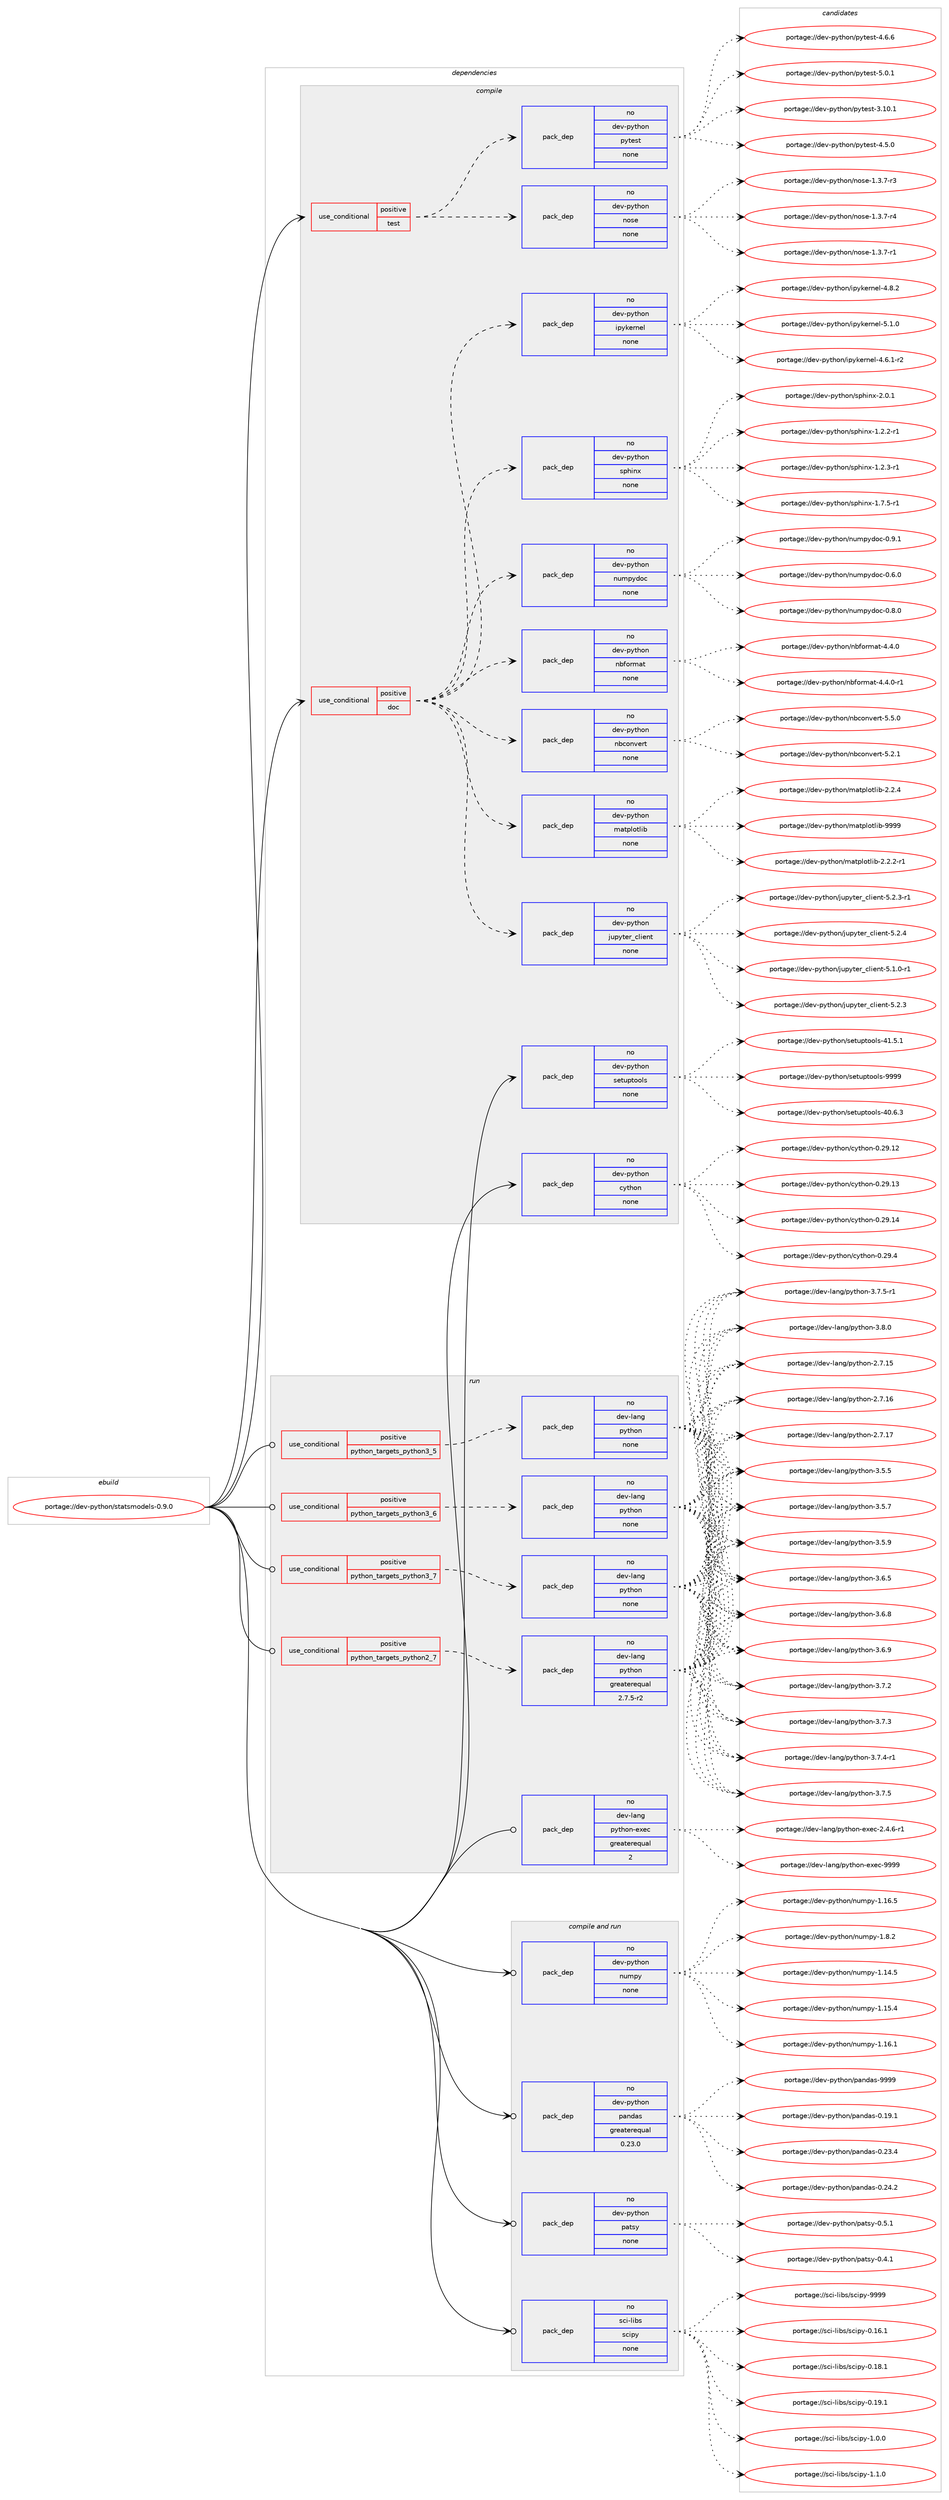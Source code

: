 digraph prolog {

# *************
# Graph options
# *************

newrank=true;
concentrate=true;
compound=true;
graph [rankdir=LR,fontname=Helvetica,fontsize=10,ranksep=1.5];#, ranksep=2.5, nodesep=0.2];
edge  [arrowhead=vee];
node  [fontname=Helvetica,fontsize=10];

# **********
# The ebuild
# **********

subgraph cluster_leftcol {
color=gray;
rank=same;
label=<<i>ebuild</i>>;
id [label="portage://dev-python/statsmodels-0.9.0", color=red, width=4, href="../dev-python/statsmodels-0.9.0.svg"];
}

# ****************
# The dependencies
# ****************

subgraph cluster_midcol {
color=gray;
label=<<i>dependencies</i>>;
subgraph cluster_compile {
fillcolor="#eeeeee";
style=filled;
label=<<i>compile</i>>;
subgraph cond39267 {
dependency174216 [label=<<TABLE BORDER="0" CELLBORDER="1" CELLSPACING="0" CELLPADDING="4"><TR><TD ROWSPAN="3" CELLPADDING="10">use_conditional</TD></TR><TR><TD>positive</TD></TR><TR><TD>doc</TD></TR></TABLE>>, shape=none, color=red];
subgraph pack131546 {
dependency174217 [label=<<TABLE BORDER="0" CELLBORDER="1" CELLSPACING="0" CELLPADDING="4" WIDTH="220"><TR><TD ROWSPAN="6" CELLPADDING="30">pack_dep</TD></TR><TR><TD WIDTH="110">no</TD></TR><TR><TD>dev-python</TD></TR><TR><TD>ipykernel</TD></TR><TR><TD>none</TD></TR><TR><TD></TD></TR></TABLE>>, shape=none, color=blue];
}
dependency174216:e -> dependency174217:w [weight=20,style="dashed",arrowhead="vee"];
subgraph pack131547 {
dependency174218 [label=<<TABLE BORDER="0" CELLBORDER="1" CELLSPACING="0" CELLPADDING="4" WIDTH="220"><TR><TD ROWSPAN="6" CELLPADDING="30">pack_dep</TD></TR><TR><TD WIDTH="110">no</TD></TR><TR><TD>dev-python</TD></TR><TR><TD>jupyter_client</TD></TR><TR><TD>none</TD></TR><TR><TD></TD></TR></TABLE>>, shape=none, color=blue];
}
dependency174216:e -> dependency174218:w [weight=20,style="dashed",arrowhead="vee"];
subgraph pack131548 {
dependency174219 [label=<<TABLE BORDER="0" CELLBORDER="1" CELLSPACING="0" CELLPADDING="4" WIDTH="220"><TR><TD ROWSPAN="6" CELLPADDING="30">pack_dep</TD></TR><TR><TD WIDTH="110">no</TD></TR><TR><TD>dev-python</TD></TR><TR><TD>matplotlib</TD></TR><TR><TD>none</TD></TR><TR><TD></TD></TR></TABLE>>, shape=none, color=blue];
}
dependency174216:e -> dependency174219:w [weight=20,style="dashed",arrowhead="vee"];
subgraph pack131549 {
dependency174220 [label=<<TABLE BORDER="0" CELLBORDER="1" CELLSPACING="0" CELLPADDING="4" WIDTH="220"><TR><TD ROWSPAN="6" CELLPADDING="30">pack_dep</TD></TR><TR><TD WIDTH="110">no</TD></TR><TR><TD>dev-python</TD></TR><TR><TD>nbconvert</TD></TR><TR><TD>none</TD></TR><TR><TD></TD></TR></TABLE>>, shape=none, color=blue];
}
dependency174216:e -> dependency174220:w [weight=20,style="dashed",arrowhead="vee"];
subgraph pack131550 {
dependency174221 [label=<<TABLE BORDER="0" CELLBORDER="1" CELLSPACING="0" CELLPADDING="4" WIDTH="220"><TR><TD ROWSPAN="6" CELLPADDING="30">pack_dep</TD></TR><TR><TD WIDTH="110">no</TD></TR><TR><TD>dev-python</TD></TR><TR><TD>nbformat</TD></TR><TR><TD>none</TD></TR><TR><TD></TD></TR></TABLE>>, shape=none, color=blue];
}
dependency174216:e -> dependency174221:w [weight=20,style="dashed",arrowhead="vee"];
subgraph pack131551 {
dependency174222 [label=<<TABLE BORDER="0" CELLBORDER="1" CELLSPACING="0" CELLPADDING="4" WIDTH="220"><TR><TD ROWSPAN="6" CELLPADDING="30">pack_dep</TD></TR><TR><TD WIDTH="110">no</TD></TR><TR><TD>dev-python</TD></TR><TR><TD>numpydoc</TD></TR><TR><TD>none</TD></TR><TR><TD></TD></TR></TABLE>>, shape=none, color=blue];
}
dependency174216:e -> dependency174222:w [weight=20,style="dashed",arrowhead="vee"];
subgraph pack131552 {
dependency174223 [label=<<TABLE BORDER="0" CELLBORDER="1" CELLSPACING="0" CELLPADDING="4" WIDTH="220"><TR><TD ROWSPAN="6" CELLPADDING="30">pack_dep</TD></TR><TR><TD WIDTH="110">no</TD></TR><TR><TD>dev-python</TD></TR><TR><TD>sphinx</TD></TR><TR><TD>none</TD></TR><TR><TD></TD></TR></TABLE>>, shape=none, color=blue];
}
dependency174216:e -> dependency174223:w [weight=20,style="dashed",arrowhead="vee"];
}
id:e -> dependency174216:w [weight=20,style="solid",arrowhead="vee"];
subgraph cond39268 {
dependency174224 [label=<<TABLE BORDER="0" CELLBORDER="1" CELLSPACING="0" CELLPADDING="4"><TR><TD ROWSPAN="3" CELLPADDING="10">use_conditional</TD></TR><TR><TD>positive</TD></TR><TR><TD>test</TD></TR></TABLE>>, shape=none, color=red];
subgraph pack131553 {
dependency174225 [label=<<TABLE BORDER="0" CELLBORDER="1" CELLSPACING="0" CELLPADDING="4" WIDTH="220"><TR><TD ROWSPAN="6" CELLPADDING="30">pack_dep</TD></TR><TR><TD WIDTH="110">no</TD></TR><TR><TD>dev-python</TD></TR><TR><TD>pytest</TD></TR><TR><TD>none</TD></TR><TR><TD></TD></TR></TABLE>>, shape=none, color=blue];
}
dependency174224:e -> dependency174225:w [weight=20,style="dashed",arrowhead="vee"];
subgraph pack131554 {
dependency174226 [label=<<TABLE BORDER="0" CELLBORDER="1" CELLSPACING="0" CELLPADDING="4" WIDTH="220"><TR><TD ROWSPAN="6" CELLPADDING="30">pack_dep</TD></TR><TR><TD WIDTH="110">no</TD></TR><TR><TD>dev-python</TD></TR><TR><TD>nose</TD></TR><TR><TD>none</TD></TR><TR><TD></TD></TR></TABLE>>, shape=none, color=blue];
}
dependency174224:e -> dependency174226:w [weight=20,style="dashed",arrowhead="vee"];
}
id:e -> dependency174224:w [weight=20,style="solid",arrowhead="vee"];
subgraph pack131555 {
dependency174227 [label=<<TABLE BORDER="0" CELLBORDER="1" CELLSPACING="0" CELLPADDING="4" WIDTH="220"><TR><TD ROWSPAN="6" CELLPADDING="30">pack_dep</TD></TR><TR><TD WIDTH="110">no</TD></TR><TR><TD>dev-python</TD></TR><TR><TD>cython</TD></TR><TR><TD>none</TD></TR><TR><TD></TD></TR></TABLE>>, shape=none, color=blue];
}
id:e -> dependency174227:w [weight=20,style="solid",arrowhead="vee"];
subgraph pack131556 {
dependency174228 [label=<<TABLE BORDER="0" CELLBORDER="1" CELLSPACING="0" CELLPADDING="4" WIDTH="220"><TR><TD ROWSPAN="6" CELLPADDING="30">pack_dep</TD></TR><TR><TD WIDTH="110">no</TD></TR><TR><TD>dev-python</TD></TR><TR><TD>setuptools</TD></TR><TR><TD>none</TD></TR><TR><TD></TD></TR></TABLE>>, shape=none, color=blue];
}
id:e -> dependency174228:w [weight=20,style="solid",arrowhead="vee"];
}
subgraph cluster_compileandrun {
fillcolor="#eeeeee";
style=filled;
label=<<i>compile and run</i>>;
subgraph pack131557 {
dependency174229 [label=<<TABLE BORDER="0" CELLBORDER="1" CELLSPACING="0" CELLPADDING="4" WIDTH="220"><TR><TD ROWSPAN="6" CELLPADDING="30">pack_dep</TD></TR><TR><TD WIDTH="110">no</TD></TR><TR><TD>dev-python</TD></TR><TR><TD>numpy</TD></TR><TR><TD>none</TD></TR><TR><TD></TD></TR></TABLE>>, shape=none, color=blue];
}
id:e -> dependency174229:w [weight=20,style="solid",arrowhead="odotvee"];
subgraph pack131558 {
dependency174230 [label=<<TABLE BORDER="0" CELLBORDER="1" CELLSPACING="0" CELLPADDING="4" WIDTH="220"><TR><TD ROWSPAN="6" CELLPADDING="30">pack_dep</TD></TR><TR><TD WIDTH="110">no</TD></TR><TR><TD>dev-python</TD></TR><TR><TD>pandas</TD></TR><TR><TD>greaterequal</TD></TR><TR><TD>0.23.0</TD></TR></TABLE>>, shape=none, color=blue];
}
id:e -> dependency174230:w [weight=20,style="solid",arrowhead="odotvee"];
subgraph pack131559 {
dependency174231 [label=<<TABLE BORDER="0" CELLBORDER="1" CELLSPACING="0" CELLPADDING="4" WIDTH="220"><TR><TD ROWSPAN="6" CELLPADDING="30">pack_dep</TD></TR><TR><TD WIDTH="110">no</TD></TR><TR><TD>dev-python</TD></TR><TR><TD>patsy</TD></TR><TR><TD>none</TD></TR><TR><TD></TD></TR></TABLE>>, shape=none, color=blue];
}
id:e -> dependency174231:w [weight=20,style="solid",arrowhead="odotvee"];
subgraph pack131560 {
dependency174232 [label=<<TABLE BORDER="0" CELLBORDER="1" CELLSPACING="0" CELLPADDING="4" WIDTH="220"><TR><TD ROWSPAN="6" CELLPADDING="30">pack_dep</TD></TR><TR><TD WIDTH="110">no</TD></TR><TR><TD>sci-libs</TD></TR><TR><TD>scipy</TD></TR><TR><TD>none</TD></TR><TR><TD></TD></TR></TABLE>>, shape=none, color=blue];
}
id:e -> dependency174232:w [weight=20,style="solid",arrowhead="odotvee"];
}
subgraph cluster_run {
fillcolor="#eeeeee";
style=filled;
label=<<i>run</i>>;
subgraph cond39269 {
dependency174233 [label=<<TABLE BORDER="0" CELLBORDER="1" CELLSPACING="0" CELLPADDING="4"><TR><TD ROWSPAN="3" CELLPADDING="10">use_conditional</TD></TR><TR><TD>positive</TD></TR><TR><TD>python_targets_python2_7</TD></TR></TABLE>>, shape=none, color=red];
subgraph pack131561 {
dependency174234 [label=<<TABLE BORDER="0" CELLBORDER="1" CELLSPACING="0" CELLPADDING="4" WIDTH="220"><TR><TD ROWSPAN="6" CELLPADDING="30">pack_dep</TD></TR><TR><TD WIDTH="110">no</TD></TR><TR><TD>dev-lang</TD></TR><TR><TD>python</TD></TR><TR><TD>greaterequal</TD></TR><TR><TD>2.7.5-r2</TD></TR></TABLE>>, shape=none, color=blue];
}
dependency174233:e -> dependency174234:w [weight=20,style="dashed",arrowhead="vee"];
}
id:e -> dependency174233:w [weight=20,style="solid",arrowhead="odot"];
subgraph cond39270 {
dependency174235 [label=<<TABLE BORDER="0" CELLBORDER="1" CELLSPACING="0" CELLPADDING="4"><TR><TD ROWSPAN="3" CELLPADDING="10">use_conditional</TD></TR><TR><TD>positive</TD></TR><TR><TD>python_targets_python3_5</TD></TR></TABLE>>, shape=none, color=red];
subgraph pack131562 {
dependency174236 [label=<<TABLE BORDER="0" CELLBORDER="1" CELLSPACING="0" CELLPADDING="4" WIDTH="220"><TR><TD ROWSPAN="6" CELLPADDING="30">pack_dep</TD></TR><TR><TD WIDTH="110">no</TD></TR><TR><TD>dev-lang</TD></TR><TR><TD>python</TD></TR><TR><TD>none</TD></TR><TR><TD></TD></TR></TABLE>>, shape=none, color=blue];
}
dependency174235:e -> dependency174236:w [weight=20,style="dashed",arrowhead="vee"];
}
id:e -> dependency174235:w [weight=20,style="solid",arrowhead="odot"];
subgraph cond39271 {
dependency174237 [label=<<TABLE BORDER="0" CELLBORDER="1" CELLSPACING="0" CELLPADDING="4"><TR><TD ROWSPAN="3" CELLPADDING="10">use_conditional</TD></TR><TR><TD>positive</TD></TR><TR><TD>python_targets_python3_6</TD></TR></TABLE>>, shape=none, color=red];
subgraph pack131563 {
dependency174238 [label=<<TABLE BORDER="0" CELLBORDER="1" CELLSPACING="0" CELLPADDING="4" WIDTH="220"><TR><TD ROWSPAN="6" CELLPADDING="30">pack_dep</TD></TR><TR><TD WIDTH="110">no</TD></TR><TR><TD>dev-lang</TD></TR><TR><TD>python</TD></TR><TR><TD>none</TD></TR><TR><TD></TD></TR></TABLE>>, shape=none, color=blue];
}
dependency174237:e -> dependency174238:w [weight=20,style="dashed",arrowhead="vee"];
}
id:e -> dependency174237:w [weight=20,style="solid",arrowhead="odot"];
subgraph cond39272 {
dependency174239 [label=<<TABLE BORDER="0" CELLBORDER="1" CELLSPACING="0" CELLPADDING="4"><TR><TD ROWSPAN="3" CELLPADDING="10">use_conditional</TD></TR><TR><TD>positive</TD></TR><TR><TD>python_targets_python3_7</TD></TR></TABLE>>, shape=none, color=red];
subgraph pack131564 {
dependency174240 [label=<<TABLE BORDER="0" CELLBORDER="1" CELLSPACING="0" CELLPADDING="4" WIDTH="220"><TR><TD ROWSPAN="6" CELLPADDING="30">pack_dep</TD></TR><TR><TD WIDTH="110">no</TD></TR><TR><TD>dev-lang</TD></TR><TR><TD>python</TD></TR><TR><TD>none</TD></TR><TR><TD></TD></TR></TABLE>>, shape=none, color=blue];
}
dependency174239:e -> dependency174240:w [weight=20,style="dashed",arrowhead="vee"];
}
id:e -> dependency174239:w [weight=20,style="solid",arrowhead="odot"];
subgraph pack131565 {
dependency174241 [label=<<TABLE BORDER="0" CELLBORDER="1" CELLSPACING="0" CELLPADDING="4" WIDTH="220"><TR><TD ROWSPAN="6" CELLPADDING="30">pack_dep</TD></TR><TR><TD WIDTH="110">no</TD></TR><TR><TD>dev-lang</TD></TR><TR><TD>python-exec</TD></TR><TR><TD>greaterequal</TD></TR><TR><TD>2</TD></TR></TABLE>>, shape=none, color=blue];
}
id:e -> dependency174241:w [weight=20,style="solid",arrowhead="odot"];
}
}

# **************
# The candidates
# **************

subgraph cluster_choices {
rank=same;
color=gray;
label=<<i>candidates</i>>;

subgraph choice131546 {
color=black;
nodesep=1;
choiceportage10010111845112121116104111110471051121211071011141101011084552465446494511450 [label="portage://dev-python/ipykernel-4.6.1-r2", color=red, width=4,href="../dev-python/ipykernel-4.6.1-r2.svg"];
choiceportage1001011184511212111610411111047105112121107101114110101108455246564650 [label="portage://dev-python/ipykernel-4.8.2", color=red, width=4,href="../dev-python/ipykernel-4.8.2.svg"];
choiceportage1001011184511212111610411111047105112121107101114110101108455346494648 [label="portage://dev-python/ipykernel-5.1.0", color=red, width=4,href="../dev-python/ipykernel-5.1.0.svg"];
dependency174217:e -> choiceportage10010111845112121116104111110471051121211071011141101011084552465446494511450:w [style=dotted,weight="100"];
dependency174217:e -> choiceportage1001011184511212111610411111047105112121107101114110101108455246564650:w [style=dotted,weight="100"];
dependency174217:e -> choiceportage1001011184511212111610411111047105112121107101114110101108455346494648:w [style=dotted,weight="100"];
}
subgraph choice131547 {
color=black;
nodesep=1;
choiceportage100101118451121211161041111104710611711212111610111495991081051011101164553464946484511449 [label="portage://dev-python/jupyter_client-5.1.0-r1", color=red, width=4,href="../dev-python/jupyter_client-5.1.0-r1.svg"];
choiceportage10010111845112121116104111110471061171121211161011149599108105101110116455346504651 [label="portage://dev-python/jupyter_client-5.2.3", color=red, width=4,href="../dev-python/jupyter_client-5.2.3.svg"];
choiceportage100101118451121211161041111104710611711212111610111495991081051011101164553465046514511449 [label="portage://dev-python/jupyter_client-5.2.3-r1", color=red, width=4,href="../dev-python/jupyter_client-5.2.3-r1.svg"];
choiceportage10010111845112121116104111110471061171121211161011149599108105101110116455346504652 [label="portage://dev-python/jupyter_client-5.2.4", color=red, width=4,href="../dev-python/jupyter_client-5.2.4.svg"];
dependency174218:e -> choiceportage100101118451121211161041111104710611711212111610111495991081051011101164553464946484511449:w [style=dotted,weight="100"];
dependency174218:e -> choiceportage10010111845112121116104111110471061171121211161011149599108105101110116455346504651:w [style=dotted,weight="100"];
dependency174218:e -> choiceportage100101118451121211161041111104710611711212111610111495991081051011101164553465046514511449:w [style=dotted,weight="100"];
dependency174218:e -> choiceportage10010111845112121116104111110471061171121211161011149599108105101110116455346504652:w [style=dotted,weight="100"];
}
subgraph choice131548 {
color=black;
nodesep=1;
choiceportage100101118451121211161041111104710997116112108111116108105984550465046504511449 [label="portage://dev-python/matplotlib-2.2.2-r1", color=red, width=4,href="../dev-python/matplotlib-2.2.2-r1.svg"];
choiceportage10010111845112121116104111110471099711611210811111610810598455046504652 [label="portage://dev-python/matplotlib-2.2.4", color=red, width=4,href="../dev-python/matplotlib-2.2.4.svg"];
choiceportage100101118451121211161041111104710997116112108111116108105984557575757 [label="portage://dev-python/matplotlib-9999", color=red, width=4,href="../dev-python/matplotlib-9999.svg"];
dependency174219:e -> choiceportage100101118451121211161041111104710997116112108111116108105984550465046504511449:w [style=dotted,weight="100"];
dependency174219:e -> choiceportage10010111845112121116104111110471099711611210811111610810598455046504652:w [style=dotted,weight="100"];
dependency174219:e -> choiceportage100101118451121211161041111104710997116112108111116108105984557575757:w [style=dotted,weight="100"];
}
subgraph choice131549 {
color=black;
nodesep=1;
choiceportage10010111845112121116104111110471109899111110118101114116455346504649 [label="portage://dev-python/nbconvert-5.2.1", color=red, width=4,href="../dev-python/nbconvert-5.2.1.svg"];
choiceportage10010111845112121116104111110471109899111110118101114116455346534648 [label="portage://dev-python/nbconvert-5.5.0", color=red, width=4,href="../dev-python/nbconvert-5.5.0.svg"];
dependency174220:e -> choiceportage10010111845112121116104111110471109899111110118101114116455346504649:w [style=dotted,weight="100"];
dependency174220:e -> choiceportage10010111845112121116104111110471109899111110118101114116455346534648:w [style=dotted,weight="100"];
}
subgraph choice131550 {
color=black;
nodesep=1;
choiceportage10010111845112121116104111110471109810211111410997116455246524648 [label="portage://dev-python/nbformat-4.4.0", color=red, width=4,href="../dev-python/nbformat-4.4.0.svg"];
choiceportage100101118451121211161041111104711098102111114109971164552465246484511449 [label="portage://dev-python/nbformat-4.4.0-r1", color=red, width=4,href="../dev-python/nbformat-4.4.0-r1.svg"];
dependency174221:e -> choiceportage10010111845112121116104111110471109810211111410997116455246524648:w [style=dotted,weight="100"];
dependency174221:e -> choiceportage100101118451121211161041111104711098102111114109971164552465246484511449:w [style=dotted,weight="100"];
}
subgraph choice131551 {
color=black;
nodesep=1;
choiceportage100101118451121211161041111104711011710911212110011199454846544648 [label="portage://dev-python/numpydoc-0.6.0", color=red, width=4,href="../dev-python/numpydoc-0.6.0.svg"];
choiceportage100101118451121211161041111104711011710911212110011199454846564648 [label="portage://dev-python/numpydoc-0.8.0", color=red, width=4,href="../dev-python/numpydoc-0.8.0.svg"];
choiceportage100101118451121211161041111104711011710911212110011199454846574649 [label="portage://dev-python/numpydoc-0.9.1", color=red, width=4,href="../dev-python/numpydoc-0.9.1.svg"];
dependency174222:e -> choiceportage100101118451121211161041111104711011710911212110011199454846544648:w [style=dotted,weight="100"];
dependency174222:e -> choiceportage100101118451121211161041111104711011710911212110011199454846564648:w [style=dotted,weight="100"];
dependency174222:e -> choiceportage100101118451121211161041111104711011710911212110011199454846574649:w [style=dotted,weight="100"];
}
subgraph choice131552 {
color=black;
nodesep=1;
choiceportage10010111845112121116104111110471151121041051101204549465046504511449 [label="portage://dev-python/sphinx-1.2.2-r1", color=red, width=4,href="../dev-python/sphinx-1.2.2-r1.svg"];
choiceportage10010111845112121116104111110471151121041051101204549465046514511449 [label="portage://dev-python/sphinx-1.2.3-r1", color=red, width=4,href="../dev-python/sphinx-1.2.3-r1.svg"];
choiceportage10010111845112121116104111110471151121041051101204549465546534511449 [label="portage://dev-python/sphinx-1.7.5-r1", color=red, width=4,href="../dev-python/sphinx-1.7.5-r1.svg"];
choiceportage1001011184511212111610411111047115112104105110120455046484649 [label="portage://dev-python/sphinx-2.0.1", color=red, width=4,href="../dev-python/sphinx-2.0.1.svg"];
dependency174223:e -> choiceportage10010111845112121116104111110471151121041051101204549465046504511449:w [style=dotted,weight="100"];
dependency174223:e -> choiceportage10010111845112121116104111110471151121041051101204549465046514511449:w [style=dotted,weight="100"];
dependency174223:e -> choiceportage10010111845112121116104111110471151121041051101204549465546534511449:w [style=dotted,weight="100"];
dependency174223:e -> choiceportage1001011184511212111610411111047115112104105110120455046484649:w [style=dotted,weight="100"];
}
subgraph choice131553 {
color=black;
nodesep=1;
choiceportage100101118451121211161041111104711212111610111511645514649484649 [label="portage://dev-python/pytest-3.10.1", color=red, width=4,href="../dev-python/pytest-3.10.1.svg"];
choiceportage1001011184511212111610411111047112121116101115116455246534648 [label="portage://dev-python/pytest-4.5.0", color=red, width=4,href="../dev-python/pytest-4.5.0.svg"];
choiceportage1001011184511212111610411111047112121116101115116455246544654 [label="portage://dev-python/pytest-4.6.6", color=red, width=4,href="../dev-python/pytest-4.6.6.svg"];
choiceportage1001011184511212111610411111047112121116101115116455346484649 [label="portage://dev-python/pytest-5.0.1", color=red, width=4,href="../dev-python/pytest-5.0.1.svg"];
dependency174225:e -> choiceportage100101118451121211161041111104711212111610111511645514649484649:w [style=dotted,weight="100"];
dependency174225:e -> choiceportage1001011184511212111610411111047112121116101115116455246534648:w [style=dotted,weight="100"];
dependency174225:e -> choiceportage1001011184511212111610411111047112121116101115116455246544654:w [style=dotted,weight="100"];
dependency174225:e -> choiceportage1001011184511212111610411111047112121116101115116455346484649:w [style=dotted,weight="100"];
}
subgraph choice131554 {
color=black;
nodesep=1;
choiceportage10010111845112121116104111110471101111151014549465146554511449 [label="portage://dev-python/nose-1.3.7-r1", color=red, width=4,href="../dev-python/nose-1.3.7-r1.svg"];
choiceportage10010111845112121116104111110471101111151014549465146554511451 [label="portage://dev-python/nose-1.3.7-r3", color=red, width=4,href="../dev-python/nose-1.3.7-r3.svg"];
choiceportage10010111845112121116104111110471101111151014549465146554511452 [label="portage://dev-python/nose-1.3.7-r4", color=red, width=4,href="../dev-python/nose-1.3.7-r4.svg"];
dependency174226:e -> choiceportage10010111845112121116104111110471101111151014549465146554511449:w [style=dotted,weight="100"];
dependency174226:e -> choiceportage10010111845112121116104111110471101111151014549465146554511451:w [style=dotted,weight="100"];
dependency174226:e -> choiceportage10010111845112121116104111110471101111151014549465146554511452:w [style=dotted,weight="100"];
}
subgraph choice131555 {
color=black;
nodesep=1;
choiceportage1001011184511212111610411111047991211161041111104548465057464950 [label="portage://dev-python/cython-0.29.12", color=red, width=4,href="../dev-python/cython-0.29.12.svg"];
choiceportage1001011184511212111610411111047991211161041111104548465057464951 [label="portage://dev-python/cython-0.29.13", color=red, width=4,href="../dev-python/cython-0.29.13.svg"];
choiceportage1001011184511212111610411111047991211161041111104548465057464952 [label="portage://dev-python/cython-0.29.14", color=red, width=4,href="../dev-python/cython-0.29.14.svg"];
choiceportage10010111845112121116104111110479912111610411111045484650574652 [label="portage://dev-python/cython-0.29.4", color=red, width=4,href="../dev-python/cython-0.29.4.svg"];
dependency174227:e -> choiceportage1001011184511212111610411111047991211161041111104548465057464950:w [style=dotted,weight="100"];
dependency174227:e -> choiceportage1001011184511212111610411111047991211161041111104548465057464951:w [style=dotted,weight="100"];
dependency174227:e -> choiceportage1001011184511212111610411111047991211161041111104548465057464952:w [style=dotted,weight="100"];
dependency174227:e -> choiceportage10010111845112121116104111110479912111610411111045484650574652:w [style=dotted,weight="100"];
}
subgraph choice131556 {
color=black;
nodesep=1;
choiceportage100101118451121211161041111104711510111611711211611111110811545524846544651 [label="portage://dev-python/setuptools-40.6.3", color=red, width=4,href="../dev-python/setuptools-40.6.3.svg"];
choiceportage100101118451121211161041111104711510111611711211611111110811545524946534649 [label="portage://dev-python/setuptools-41.5.1", color=red, width=4,href="../dev-python/setuptools-41.5.1.svg"];
choiceportage10010111845112121116104111110471151011161171121161111111081154557575757 [label="portage://dev-python/setuptools-9999", color=red, width=4,href="../dev-python/setuptools-9999.svg"];
dependency174228:e -> choiceportage100101118451121211161041111104711510111611711211611111110811545524846544651:w [style=dotted,weight="100"];
dependency174228:e -> choiceportage100101118451121211161041111104711510111611711211611111110811545524946534649:w [style=dotted,weight="100"];
dependency174228:e -> choiceportage10010111845112121116104111110471151011161171121161111111081154557575757:w [style=dotted,weight="100"];
}
subgraph choice131557 {
color=black;
nodesep=1;
choiceportage100101118451121211161041111104711011710911212145494649524653 [label="portage://dev-python/numpy-1.14.5", color=red, width=4,href="../dev-python/numpy-1.14.5.svg"];
choiceportage100101118451121211161041111104711011710911212145494649534652 [label="portage://dev-python/numpy-1.15.4", color=red, width=4,href="../dev-python/numpy-1.15.4.svg"];
choiceportage100101118451121211161041111104711011710911212145494649544649 [label="portage://dev-python/numpy-1.16.1", color=red, width=4,href="../dev-python/numpy-1.16.1.svg"];
choiceportage100101118451121211161041111104711011710911212145494649544653 [label="portage://dev-python/numpy-1.16.5", color=red, width=4,href="../dev-python/numpy-1.16.5.svg"];
choiceportage1001011184511212111610411111047110117109112121454946564650 [label="portage://dev-python/numpy-1.8.2", color=red, width=4,href="../dev-python/numpy-1.8.2.svg"];
dependency174229:e -> choiceportage100101118451121211161041111104711011710911212145494649524653:w [style=dotted,weight="100"];
dependency174229:e -> choiceportage100101118451121211161041111104711011710911212145494649534652:w [style=dotted,weight="100"];
dependency174229:e -> choiceportage100101118451121211161041111104711011710911212145494649544649:w [style=dotted,weight="100"];
dependency174229:e -> choiceportage100101118451121211161041111104711011710911212145494649544653:w [style=dotted,weight="100"];
dependency174229:e -> choiceportage1001011184511212111610411111047110117109112121454946564650:w [style=dotted,weight="100"];
}
subgraph choice131558 {
color=black;
nodesep=1;
choiceportage1001011184511212111610411111047112971101009711545484649574649 [label="portage://dev-python/pandas-0.19.1", color=red, width=4,href="../dev-python/pandas-0.19.1.svg"];
choiceportage1001011184511212111610411111047112971101009711545484650514652 [label="portage://dev-python/pandas-0.23.4", color=red, width=4,href="../dev-python/pandas-0.23.4.svg"];
choiceportage1001011184511212111610411111047112971101009711545484650524650 [label="portage://dev-python/pandas-0.24.2", color=red, width=4,href="../dev-python/pandas-0.24.2.svg"];
choiceportage100101118451121211161041111104711297110100971154557575757 [label="portage://dev-python/pandas-9999", color=red, width=4,href="../dev-python/pandas-9999.svg"];
dependency174230:e -> choiceportage1001011184511212111610411111047112971101009711545484649574649:w [style=dotted,weight="100"];
dependency174230:e -> choiceportage1001011184511212111610411111047112971101009711545484650514652:w [style=dotted,weight="100"];
dependency174230:e -> choiceportage1001011184511212111610411111047112971101009711545484650524650:w [style=dotted,weight="100"];
dependency174230:e -> choiceportage100101118451121211161041111104711297110100971154557575757:w [style=dotted,weight="100"];
}
subgraph choice131559 {
color=black;
nodesep=1;
choiceportage100101118451121211161041111104711297116115121454846524649 [label="portage://dev-python/patsy-0.4.1", color=red, width=4,href="../dev-python/patsy-0.4.1.svg"];
choiceportage100101118451121211161041111104711297116115121454846534649 [label="portage://dev-python/patsy-0.5.1", color=red, width=4,href="../dev-python/patsy-0.5.1.svg"];
dependency174231:e -> choiceportage100101118451121211161041111104711297116115121454846524649:w [style=dotted,weight="100"];
dependency174231:e -> choiceportage100101118451121211161041111104711297116115121454846534649:w [style=dotted,weight="100"];
}
subgraph choice131560 {
color=black;
nodesep=1;
choiceportage115991054510810598115471159910511212145484649544649 [label="portage://sci-libs/scipy-0.16.1", color=red, width=4,href="../sci-libs/scipy-0.16.1.svg"];
choiceportage115991054510810598115471159910511212145484649564649 [label="portage://sci-libs/scipy-0.18.1", color=red, width=4,href="../sci-libs/scipy-0.18.1.svg"];
choiceportage115991054510810598115471159910511212145484649574649 [label="portage://sci-libs/scipy-0.19.1", color=red, width=4,href="../sci-libs/scipy-0.19.1.svg"];
choiceportage1159910545108105981154711599105112121454946484648 [label="portage://sci-libs/scipy-1.0.0", color=red, width=4,href="../sci-libs/scipy-1.0.0.svg"];
choiceportage1159910545108105981154711599105112121454946494648 [label="portage://sci-libs/scipy-1.1.0", color=red, width=4,href="../sci-libs/scipy-1.1.0.svg"];
choiceportage11599105451081059811547115991051121214557575757 [label="portage://sci-libs/scipy-9999", color=red, width=4,href="../sci-libs/scipy-9999.svg"];
dependency174232:e -> choiceportage115991054510810598115471159910511212145484649544649:w [style=dotted,weight="100"];
dependency174232:e -> choiceportage115991054510810598115471159910511212145484649564649:w [style=dotted,weight="100"];
dependency174232:e -> choiceportage115991054510810598115471159910511212145484649574649:w [style=dotted,weight="100"];
dependency174232:e -> choiceportage1159910545108105981154711599105112121454946484648:w [style=dotted,weight="100"];
dependency174232:e -> choiceportage1159910545108105981154711599105112121454946494648:w [style=dotted,weight="100"];
dependency174232:e -> choiceportage11599105451081059811547115991051121214557575757:w [style=dotted,weight="100"];
}
subgraph choice131561 {
color=black;
nodesep=1;
choiceportage10010111845108971101034711212111610411111045504655464953 [label="portage://dev-lang/python-2.7.15", color=red, width=4,href="../dev-lang/python-2.7.15.svg"];
choiceportage10010111845108971101034711212111610411111045504655464954 [label="portage://dev-lang/python-2.7.16", color=red, width=4,href="../dev-lang/python-2.7.16.svg"];
choiceportage10010111845108971101034711212111610411111045504655464955 [label="portage://dev-lang/python-2.7.17", color=red, width=4,href="../dev-lang/python-2.7.17.svg"];
choiceportage100101118451089711010347112121116104111110455146534653 [label="portage://dev-lang/python-3.5.5", color=red, width=4,href="../dev-lang/python-3.5.5.svg"];
choiceportage100101118451089711010347112121116104111110455146534655 [label="portage://dev-lang/python-3.5.7", color=red, width=4,href="../dev-lang/python-3.5.7.svg"];
choiceportage100101118451089711010347112121116104111110455146534657 [label="portage://dev-lang/python-3.5.9", color=red, width=4,href="../dev-lang/python-3.5.9.svg"];
choiceportage100101118451089711010347112121116104111110455146544653 [label="portage://dev-lang/python-3.6.5", color=red, width=4,href="../dev-lang/python-3.6.5.svg"];
choiceportage100101118451089711010347112121116104111110455146544656 [label="portage://dev-lang/python-3.6.8", color=red, width=4,href="../dev-lang/python-3.6.8.svg"];
choiceportage100101118451089711010347112121116104111110455146544657 [label="portage://dev-lang/python-3.6.9", color=red, width=4,href="../dev-lang/python-3.6.9.svg"];
choiceportage100101118451089711010347112121116104111110455146554650 [label="portage://dev-lang/python-3.7.2", color=red, width=4,href="../dev-lang/python-3.7.2.svg"];
choiceportage100101118451089711010347112121116104111110455146554651 [label="portage://dev-lang/python-3.7.3", color=red, width=4,href="../dev-lang/python-3.7.3.svg"];
choiceportage1001011184510897110103471121211161041111104551465546524511449 [label="portage://dev-lang/python-3.7.4-r1", color=red, width=4,href="../dev-lang/python-3.7.4-r1.svg"];
choiceportage100101118451089711010347112121116104111110455146554653 [label="portage://dev-lang/python-3.7.5", color=red, width=4,href="../dev-lang/python-3.7.5.svg"];
choiceportage1001011184510897110103471121211161041111104551465546534511449 [label="portage://dev-lang/python-3.7.5-r1", color=red, width=4,href="../dev-lang/python-3.7.5-r1.svg"];
choiceportage100101118451089711010347112121116104111110455146564648 [label="portage://dev-lang/python-3.8.0", color=red, width=4,href="../dev-lang/python-3.8.0.svg"];
dependency174234:e -> choiceportage10010111845108971101034711212111610411111045504655464953:w [style=dotted,weight="100"];
dependency174234:e -> choiceportage10010111845108971101034711212111610411111045504655464954:w [style=dotted,weight="100"];
dependency174234:e -> choiceportage10010111845108971101034711212111610411111045504655464955:w [style=dotted,weight="100"];
dependency174234:e -> choiceportage100101118451089711010347112121116104111110455146534653:w [style=dotted,weight="100"];
dependency174234:e -> choiceportage100101118451089711010347112121116104111110455146534655:w [style=dotted,weight="100"];
dependency174234:e -> choiceportage100101118451089711010347112121116104111110455146534657:w [style=dotted,weight="100"];
dependency174234:e -> choiceportage100101118451089711010347112121116104111110455146544653:w [style=dotted,weight="100"];
dependency174234:e -> choiceportage100101118451089711010347112121116104111110455146544656:w [style=dotted,weight="100"];
dependency174234:e -> choiceportage100101118451089711010347112121116104111110455146544657:w [style=dotted,weight="100"];
dependency174234:e -> choiceportage100101118451089711010347112121116104111110455146554650:w [style=dotted,weight="100"];
dependency174234:e -> choiceportage100101118451089711010347112121116104111110455146554651:w [style=dotted,weight="100"];
dependency174234:e -> choiceportage1001011184510897110103471121211161041111104551465546524511449:w [style=dotted,weight="100"];
dependency174234:e -> choiceportage100101118451089711010347112121116104111110455146554653:w [style=dotted,weight="100"];
dependency174234:e -> choiceportage1001011184510897110103471121211161041111104551465546534511449:w [style=dotted,weight="100"];
dependency174234:e -> choiceportage100101118451089711010347112121116104111110455146564648:w [style=dotted,weight="100"];
}
subgraph choice131562 {
color=black;
nodesep=1;
choiceportage10010111845108971101034711212111610411111045504655464953 [label="portage://dev-lang/python-2.7.15", color=red, width=4,href="../dev-lang/python-2.7.15.svg"];
choiceportage10010111845108971101034711212111610411111045504655464954 [label="portage://dev-lang/python-2.7.16", color=red, width=4,href="../dev-lang/python-2.7.16.svg"];
choiceportage10010111845108971101034711212111610411111045504655464955 [label="portage://dev-lang/python-2.7.17", color=red, width=4,href="../dev-lang/python-2.7.17.svg"];
choiceportage100101118451089711010347112121116104111110455146534653 [label="portage://dev-lang/python-3.5.5", color=red, width=4,href="../dev-lang/python-3.5.5.svg"];
choiceportage100101118451089711010347112121116104111110455146534655 [label="portage://dev-lang/python-3.5.7", color=red, width=4,href="../dev-lang/python-3.5.7.svg"];
choiceportage100101118451089711010347112121116104111110455146534657 [label="portage://dev-lang/python-3.5.9", color=red, width=4,href="../dev-lang/python-3.5.9.svg"];
choiceportage100101118451089711010347112121116104111110455146544653 [label="portage://dev-lang/python-3.6.5", color=red, width=4,href="../dev-lang/python-3.6.5.svg"];
choiceportage100101118451089711010347112121116104111110455146544656 [label="portage://dev-lang/python-3.6.8", color=red, width=4,href="../dev-lang/python-3.6.8.svg"];
choiceportage100101118451089711010347112121116104111110455146544657 [label="portage://dev-lang/python-3.6.9", color=red, width=4,href="../dev-lang/python-3.6.9.svg"];
choiceportage100101118451089711010347112121116104111110455146554650 [label="portage://dev-lang/python-3.7.2", color=red, width=4,href="../dev-lang/python-3.7.2.svg"];
choiceportage100101118451089711010347112121116104111110455146554651 [label="portage://dev-lang/python-3.7.3", color=red, width=4,href="../dev-lang/python-3.7.3.svg"];
choiceportage1001011184510897110103471121211161041111104551465546524511449 [label="portage://dev-lang/python-3.7.4-r1", color=red, width=4,href="../dev-lang/python-3.7.4-r1.svg"];
choiceportage100101118451089711010347112121116104111110455146554653 [label="portage://dev-lang/python-3.7.5", color=red, width=4,href="../dev-lang/python-3.7.5.svg"];
choiceportage1001011184510897110103471121211161041111104551465546534511449 [label="portage://dev-lang/python-3.7.5-r1", color=red, width=4,href="../dev-lang/python-3.7.5-r1.svg"];
choiceportage100101118451089711010347112121116104111110455146564648 [label="portage://dev-lang/python-3.8.0", color=red, width=4,href="../dev-lang/python-3.8.0.svg"];
dependency174236:e -> choiceportage10010111845108971101034711212111610411111045504655464953:w [style=dotted,weight="100"];
dependency174236:e -> choiceportage10010111845108971101034711212111610411111045504655464954:w [style=dotted,weight="100"];
dependency174236:e -> choiceportage10010111845108971101034711212111610411111045504655464955:w [style=dotted,weight="100"];
dependency174236:e -> choiceportage100101118451089711010347112121116104111110455146534653:w [style=dotted,weight="100"];
dependency174236:e -> choiceportage100101118451089711010347112121116104111110455146534655:w [style=dotted,weight="100"];
dependency174236:e -> choiceportage100101118451089711010347112121116104111110455146534657:w [style=dotted,weight="100"];
dependency174236:e -> choiceportage100101118451089711010347112121116104111110455146544653:w [style=dotted,weight="100"];
dependency174236:e -> choiceportage100101118451089711010347112121116104111110455146544656:w [style=dotted,weight="100"];
dependency174236:e -> choiceportage100101118451089711010347112121116104111110455146544657:w [style=dotted,weight="100"];
dependency174236:e -> choiceportage100101118451089711010347112121116104111110455146554650:w [style=dotted,weight="100"];
dependency174236:e -> choiceportage100101118451089711010347112121116104111110455146554651:w [style=dotted,weight="100"];
dependency174236:e -> choiceportage1001011184510897110103471121211161041111104551465546524511449:w [style=dotted,weight="100"];
dependency174236:e -> choiceportage100101118451089711010347112121116104111110455146554653:w [style=dotted,weight="100"];
dependency174236:e -> choiceportage1001011184510897110103471121211161041111104551465546534511449:w [style=dotted,weight="100"];
dependency174236:e -> choiceportage100101118451089711010347112121116104111110455146564648:w [style=dotted,weight="100"];
}
subgraph choice131563 {
color=black;
nodesep=1;
choiceportage10010111845108971101034711212111610411111045504655464953 [label="portage://dev-lang/python-2.7.15", color=red, width=4,href="../dev-lang/python-2.7.15.svg"];
choiceportage10010111845108971101034711212111610411111045504655464954 [label="portage://dev-lang/python-2.7.16", color=red, width=4,href="../dev-lang/python-2.7.16.svg"];
choiceportage10010111845108971101034711212111610411111045504655464955 [label="portage://dev-lang/python-2.7.17", color=red, width=4,href="../dev-lang/python-2.7.17.svg"];
choiceportage100101118451089711010347112121116104111110455146534653 [label="portage://dev-lang/python-3.5.5", color=red, width=4,href="../dev-lang/python-3.5.5.svg"];
choiceportage100101118451089711010347112121116104111110455146534655 [label="portage://dev-lang/python-3.5.7", color=red, width=4,href="../dev-lang/python-3.5.7.svg"];
choiceportage100101118451089711010347112121116104111110455146534657 [label="portage://dev-lang/python-3.5.9", color=red, width=4,href="../dev-lang/python-3.5.9.svg"];
choiceportage100101118451089711010347112121116104111110455146544653 [label="portage://dev-lang/python-3.6.5", color=red, width=4,href="../dev-lang/python-3.6.5.svg"];
choiceportage100101118451089711010347112121116104111110455146544656 [label="portage://dev-lang/python-3.6.8", color=red, width=4,href="../dev-lang/python-3.6.8.svg"];
choiceportage100101118451089711010347112121116104111110455146544657 [label="portage://dev-lang/python-3.6.9", color=red, width=4,href="../dev-lang/python-3.6.9.svg"];
choiceportage100101118451089711010347112121116104111110455146554650 [label="portage://dev-lang/python-3.7.2", color=red, width=4,href="../dev-lang/python-3.7.2.svg"];
choiceportage100101118451089711010347112121116104111110455146554651 [label="portage://dev-lang/python-3.7.3", color=red, width=4,href="../dev-lang/python-3.7.3.svg"];
choiceportage1001011184510897110103471121211161041111104551465546524511449 [label="portage://dev-lang/python-3.7.4-r1", color=red, width=4,href="../dev-lang/python-3.7.4-r1.svg"];
choiceportage100101118451089711010347112121116104111110455146554653 [label="portage://dev-lang/python-3.7.5", color=red, width=4,href="../dev-lang/python-3.7.5.svg"];
choiceportage1001011184510897110103471121211161041111104551465546534511449 [label="portage://dev-lang/python-3.7.5-r1", color=red, width=4,href="../dev-lang/python-3.7.5-r1.svg"];
choiceportage100101118451089711010347112121116104111110455146564648 [label="portage://dev-lang/python-3.8.0", color=red, width=4,href="../dev-lang/python-3.8.0.svg"];
dependency174238:e -> choiceportage10010111845108971101034711212111610411111045504655464953:w [style=dotted,weight="100"];
dependency174238:e -> choiceportage10010111845108971101034711212111610411111045504655464954:w [style=dotted,weight="100"];
dependency174238:e -> choiceportage10010111845108971101034711212111610411111045504655464955:w [style=dotted,weight="100"];
dependency174238:e -> choiceportage100101118451089711010347112121116104111110455146534653:w [style=dotted,weight="100"];
dependency174238:e -> choiceportage100101118451089711010347112121116104111110455146534655:w [style=dotted,weight="100"];
dependency174238:e -> choiceportage100101118451089711010347112121116104111110455146534657:w [style=dotted,weight="100"];
dependency174238:e -> choiceportage100101118451089711010347112121116104111110455146544653:w [style=dotted,weight="100"];
dependency174238:e -> choiceportage100101118451089711010347112121116104111110455146544656:w [style=dotted,weight="100"];
dependency174238:e -> choiceportage100101118451089711010347112121116104111110455146544657:w [style=dotted,weight="100"];
dependency174238:e -> choiceportage100101118451089711010347112121116104111110455146554650:w [style=dotted,weight="100"];
dependency174238:e -> choiceportage100101118451089711010347112121116104111110455146554651:w [style=dotted,weight="100"];
dependency174238:e -> choiceportage1001011184510897110103471121211161041111104551465546524511449:w [style=dotted,weight="100"];
dependency174238:e -> choiceportage100101118451089711010347112121116104111110455146554653:w [style=dotted,weight="100"];
dependency174238:e -> choiceportage1001011184510897110103471121211161041111104551465546534511449:w [style=dotted,weight="100"];
dependency174238:e -> choiceportage100101118451089711010347112121116104111110455146564648:w [style=dotted,weight="100"];
}
subgraph choice131564 {
color=black;
nodesep=1;
choiceportage10010111845108971101034711212111610411111045504655464953 [label="portage://dev-lang/python-2.7.15", color=red, width=4,href="../dev-lang/python-2.7.15.svg"];
choiceportage10010111845108971101034711212111610411111045504655464954 [label="portage://dev-lang/python-2.7.16", color=red, width=4,href="../dev-lang/python-2.7.16.svg"];
choiceportage10010111845108971101034711212111610411111045504655464955 [label="portage://dev-lang/python-2.7.17", color=red, width=4,href="../dev-lang/python-2.7.17.svg"];
choiceportage100101118451089711010347112121116104111110455146534653 [label="portage://dev-lang/python-3.5.5", color=red, width=4,href="../dev-lang/python-3.5.5.svg"];
choiceportage100101118451089711010347112121116104111110455146534655 [label="portage://dev-lang/python-3.5.7", color=red, width=4,href="../dev-lang/python-3.5.7.svg"];
choiceportage100101118451089711010347112121116104111110455146534657 [label="portage://dev-lang/python-3.5.9", color=red, width=4,href="../dev-lang/python-3.5.9.svg"];
choiceportage100101118451089711010347112121116104111110455146544653 [label="portage://dev-lang/python-3.6.5", color=red, width=4,href="../dev-lang/python-3.6.5.svg"];
choiceportage100101118451089711010347112121116104111110455146544656 [label="portage://dev-lang/python-3.6.8", color=red, width=4,href="../dev-lang/python-3.6.8.svg"];
choiceportage100101118451089711010347112121116104111110455146544657 [label="portage://dev-lang/python-3.6.9", color=red, width=4,href="../dev-lang/python-3.6.9.svg"];
choiceportage100101118451089711010347112121116104111110455146554650 [label="portage://dev-lang/python-3.7.2", color=red, width=4,href="../dev-lang/python-3.7.2.svg"];
choiceportage100101118451089711010347112121116104111110455146554651 [label="portage://dev-lang/python-3.7.3", color=red, width=4,href="../dev-lang/python-3.7.3.svg"];
choiceportage1001011184510897110103471121211161041111104551465546524511449 [label="portage://dev-lang/python-3.7.4-r1", color=red, width=4,href="../dev-lang/python-3.7.4-r1.svg"];
choiceportage100101118451089711010347112121116104111110455146554653 [label="portage://dev-lang/python-3.7.5", color=red, width=4,href="../dev-lang/python-3.7.5.svg"];
choiceportage1001011184510897110103471121211161041111104551465546534511449 [label="portage://dev-lang/python-3.7.5-r1", color=red, width=4,href="../dev-lang/python-3.7.5-r1.svg"];
choiceportage100101118451089711010347112121116104111110455146564648 [label="portage://dev-lang/python-3.8.0", color=red, width=4,href="../dev-lang/python-3.8.0.svg"];
dependency174240:e -> choiceportage10010111845108971101034711212111610411111045504655464953:w [style=dotted,weight="100"];
dependency174240:e -> choiceportage10010111845108971101034711212111610411111045504655464954:w [style=dotted,weight="100"];
dependency174240:e -> choiceportage10010111845108971101034711212111610411111045504655464955:w [style=dotted,weight="100"];
dependency174240:e -> choiceportage100101118451089711010347112121116104111110455146534653:w [style=dotted,weight="100"];
dependency174240:e -> choiceportage100101118451089711010347112121116104111110455146534655:w [style=dotted,weight="100"];
dependency174240:e -> choiceportage100101118451089711010347112121116104111110455146534657:w [style=dotted,weight="100"];
dependency174240:e -> choiceportage100101118451089711010347112121116104111110455146544653:w [style=dotted,weight="100"];
dependency174240:e -> choiceportage100101118451089711010347112121116104111110455146544656:w [style=dotted,weight="100"];
dependency174240:e -> choiceportage100101118451089711010347112121116104111110455146544657:w [style=dotted,weight="100"];
dependency174240:e -> choiceportage100101118451089711010347112121116104111110455146554650:w [style=dotted,weight="100"];
dependency174240:e -> choiceportage100101118451089711010347112121116104111110455146554651:w [style=dotted,weight="100"];
dependency174240:e -> choiceportage1001011184510897110103471121211161041111104551465546524511449:w [style=dotted,weight="100"];
dependency174240:e -> choiceportage100101118451089711010347112121116104111110455146554653:w [style=dotted,weight="100"];
dependency174240:e -> choiceportage1001011184510897110103471121211161041111104551465546534511449:w [style=dotted,weight="100"];
dependency174240:e -> choiceportage100101118451089711010347112121116104111110455146564648:w [style=dotted,weight="100"];
}
subgraph choice131565 {
color=black;
nodesep=1;
choiceportage10010111845108971101034711212111610411111045101120101994550465246544511449 [label="portage://dev-lang/python-exec-2.4.6-r1", color=red, width=4,href="../dev-lang/python-exec-2.4.6-r1.svg"];
choiceportage10010111845108971101034711212111610411111045101120101994557575757 [label="portage://dev-lang/python-exec-9999", color=red, width=4,href="../dev-lang/python-exec-9999.svg"];
dependency174241:e -> choiceportage10010111845108971101034711212111610411111045101120101994550465246544511449:w [style=dotted,weight="100"];
dependency174241:e -> choiceportage10010111845108971101034711212111610411111045101120101994557575757:w [style=dotted,weight="100"];
}
}

}
